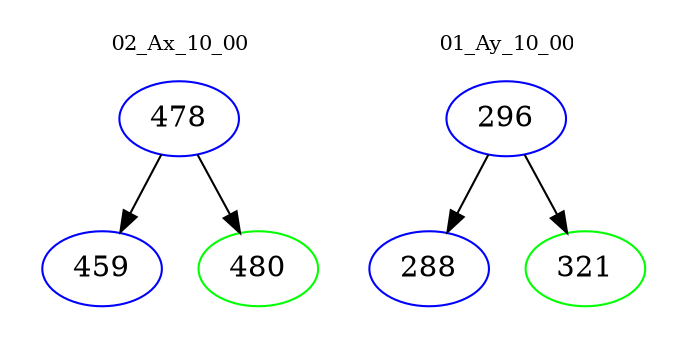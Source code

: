 digraph{
subgraph cluster_0 {
color = white
label = "02_Ax_10_00";
fontsize=10;
T0_478 [label="478", color="blue"]
T0_478 -> T0_459 [color="black"]
T0_459 [label="459", color="blue"]
T0_478 -> T0_480 [color="black"]
T0_480 [label="480", color="green"]
}
subgraph cluster_1 {
color = white
label = "01_Ay_10_00";
fontsize=10;
T1_296 [label="296", color="blue"]
T1_296 -> T1_288 [color="black"]
T1_288 [label="288", color="blue"]
T1_296 -> T1_321 [color="black"]
T1_321 [label="321", color="green"]
}
}
